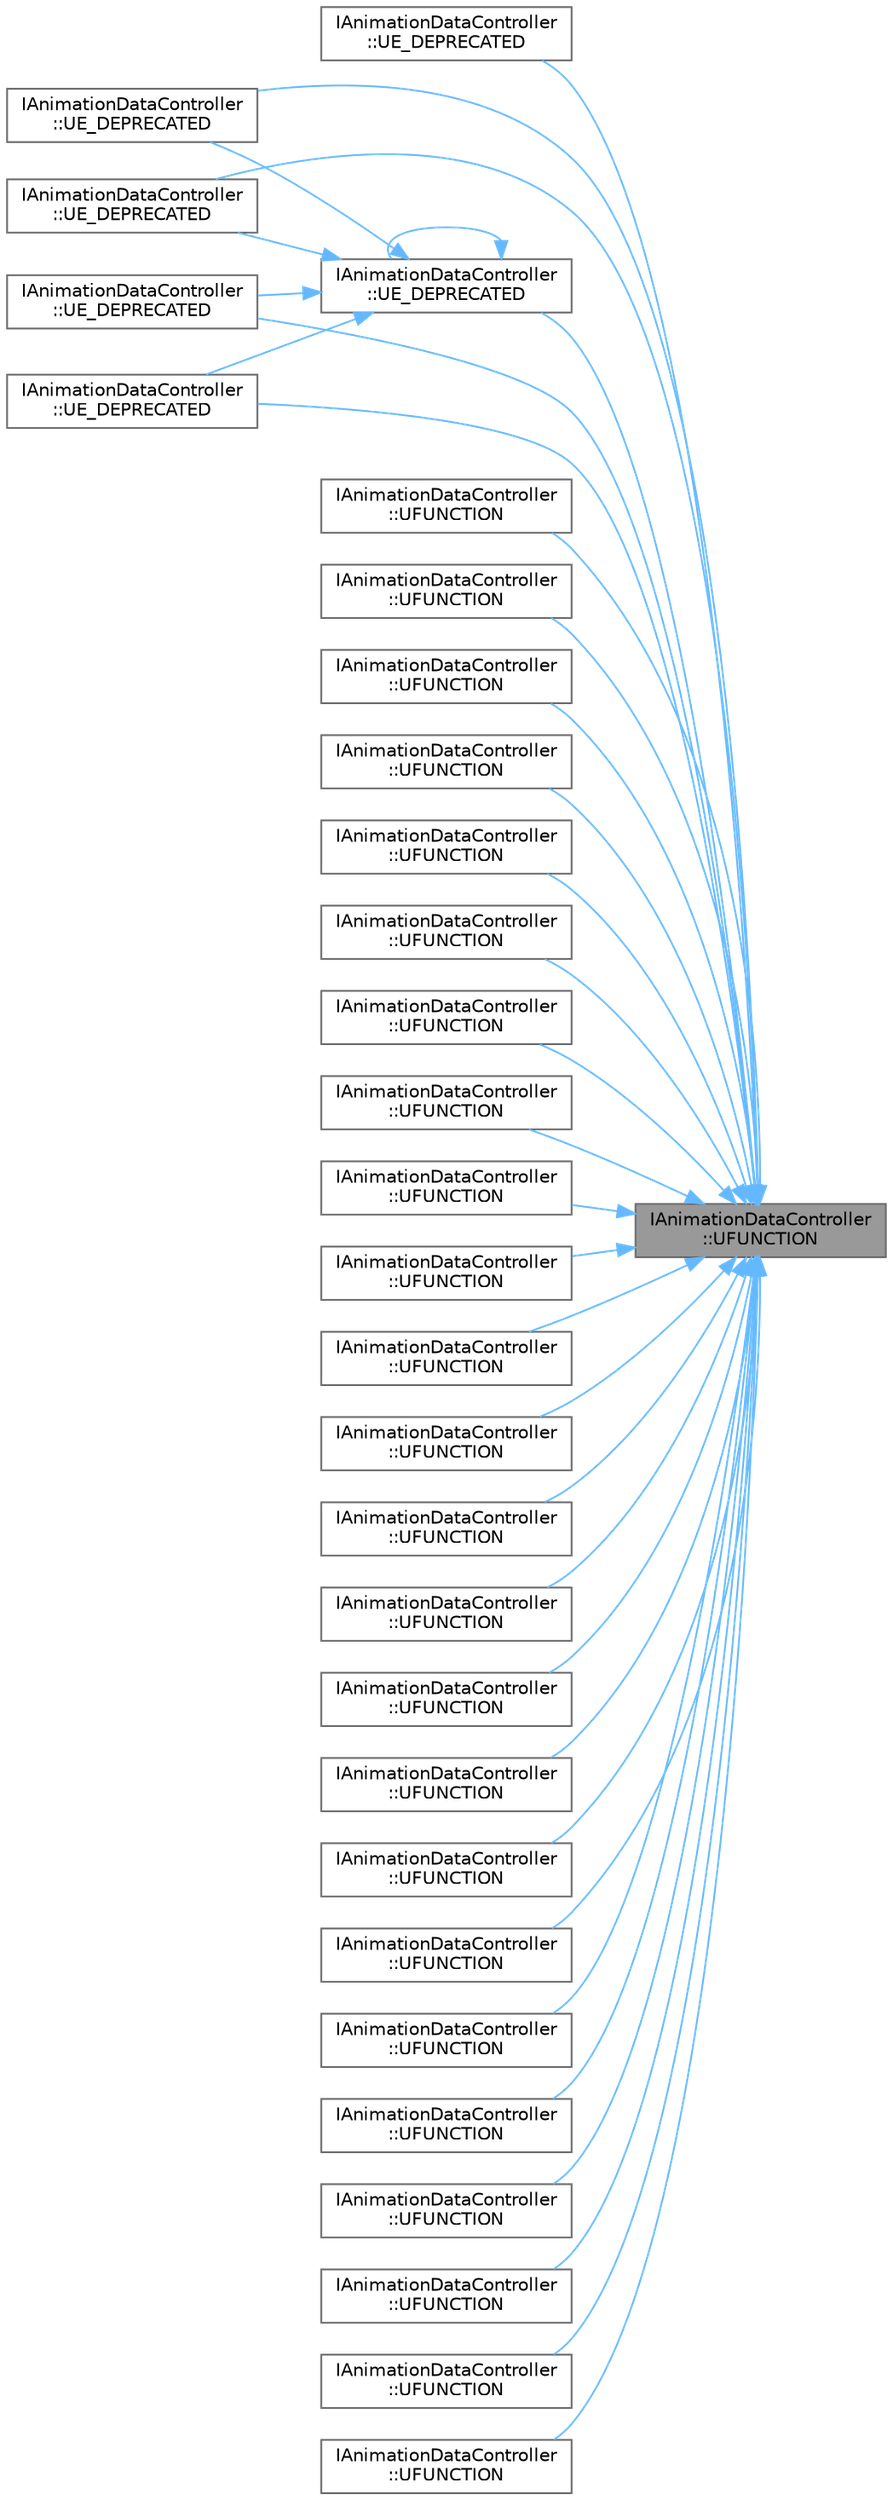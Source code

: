 digraph "IAnimationDataController::UFUNCTION"
{
 // INTERACTIVE_SVG=YES
 // LATEX_PDF_SIZE
  bgcolor="transparent";
  edge [fontname=Helvetica,fontsize=10,labelfontname=Helvetica,labelfontsize=10];
  node [fontname=Helvetica,fontsize=10,shape=box,height=0.2,width=0.4];
  rankdir="RL";
  Node1 [id="Node000001",label="IAnimationDataController\l::UFUNCTION",height=0.2,width=0.4,color="gray40", fillcolor="grey60", style="filled", fontcolor="black",tooltip="Sets the AnimDataModel instance this controller is supposed to be targeting."];
  Node1 -> Node2 [id="edge1_Node000001_Node000002",dir="back",color="steelblue1",style="solid",tooltip=" "];
  Node2 [id="Node000002",label="IAnimationDataController\l::UE_DEPRECATED",height=0.2,width=0.4,color="grey40", fillcolor="white", style="filled",URL="$d5/db0/classIAnimationDataController.html#ac9e514f61d947b5d3b502518f1c22c2a",tooltip="Inserts a new bone animation track for the provided name, at the provided index."];
  Node1 -> Node3 [id="edge2_Node000001_Node000003",dir="back",color="steelblue1",style="solid",tooltip=" "];
  Node3 [id="Node000003",label="IAnimationDataController\l::UE_DEPRECATED",height=0.2,width=0.4,color="grey40", fillcolor="white", style="filled",URL="$d5/db0/classIAnimationDataController.html#a2b52ffcf5abf77bb28d5d6c87a938324",tooltip=" "];
  Node1 -> Node4 [id="edge3_Node000001_Node000004",dir="back",color="steelblue1",style="solid",tooltip=" "];
  Node4 [id="Node000004",label="IAnimationDataController\l::UE_DEPRECATED",height=0.2,width=0.4,color="grey40", fillcolor="white", style="filled",URL="$d5/db0/classIAnimationDataController.html#a50f06f133a9791e5b9341d8a9e86f430",tooltip=" "];
  Node1 -> Node5 [id="edge4_Node000001_Node000005",dir="back",color="steelblue1",style="solid",tooltip=" "];
  Node5 [id="Node000005",label="IAnimationDataController\l::UE_DEPRECATED",height=0.2,width=0.4,color="grey40", fillcolor="white", style="filled",URL="$d5/db0/classIAnimationDataController.html#aff931e7882fb168b7dc9257194b6881a",tooltip=" "];
  Node5 -> Node3 [id="edge5_Node000005_Node000003",dir="back",color="steelblue1",style="solid",tooltip=" "];
  Node5 -> Node4 [id="edge6_Node000005_Node000004",dir="back",color="steelblue1",style="solid",tooltip=" "];
  Node5 -> Node5 [id="edge7_Node000005_Node000005",dir="back",color="steelblue1",style="solid",tooltip=" "];
  Node5 -> Node6 [id="edge8_Node000005_Node000006",dir="back",color="steelblue1",style="solid",tooltip=" "];
  Node6 [id="Node000006",label="IAnimationDataController\l::UE_DEPRECATED",height=0.2,width=0.4,color="grey40", fillcolor="white", style="filled",URL="$d5/db0/classIAnimationDataController.html#aade5c40371fb7ced811645064784f3a3",tooltip="Adds a new bone animation track for the provided name."];
  Node5 -> Node7 [id="edge9_Node000005_Node000007",dir="back",color="steelblue1",style="solid",tooltip=" "];
  Node7 [id="Node000007",label="IAnimationDataController\l::UE_DEPRECATED",height=0.2,width=0.4,color="grey40", fillcolor="white", style="filled",URL="$d5/db0/classIAnimationDataController.html#af982209c25beb7dd426dde63cad49ed3",tooltip="Updates the display name values for any stored curve, with the names being retrieved from the provide..."];
  Node1 -> Node6 [id="edge10_Node000001_Node000006",dir="back",color="steelblue1",style="solid",tooltip=" "];
  Node1 -> Node7 [id="edge11_Node000001_Node000007",dir="back",color="steelblue1",style="solid",tooltip=" "];
  Node1 -> Node8 [id="edge12_Node000001_Node000008",dir="back",color="steelblue1",style="solid",tooltip=" "];
  Node8 [id="Node000008",label="IAnimationDataController\l::UFUNCTION",height=0.2,width=0.4,color="grey40", fillcolor="white", style="filled",URL="$d5/db0/classIAnimationDataController.html#ae0fa6d44efb6deae9cacb6e72270f39e",tooltip="Adds a new curve with the provided information."];
  Node1 -> Node9 [id="edge13_Node000001_Node000009",dir="back",color="steelblue1",style="solid",tooltip=" "];
  Node9 [id="Node000009",label="IAnimationDataController\l::UFUNCTION",height=0.2,width=0.4,color="grey40", fillcolor="white", style="filled",URL="$d5/db0/classIAnimationDataController.html#a21cb88090b99af8d5afab98dd4c21396",tooltip="Duplicated the curve with the identifier."];
  Node1 -> Node10 [id="edge14_Node000001_Node000010",dir="back",color="steelblue1",style="solid",tooltip=" "];
  Node10 [id="Node000010",label="IAnimationDataController\l::UFUNCTION",height=0.2,width=0.4,color="grey40", fillcolor="white", style="filled",URL="$d5/db0/classIAnimationDataController.html#ae3309475cb493ff94d10adf26945bdce",tooltip="Removes an existing bone animation track with the provided name."];
  Node1 -> Node11 [id="edge15_Node000001_Node000011",dir="back",color="steelblue1",style="solid",tooltip=" "];
  Node11 [id="Node000011",label="IAnimationDataController\l::UFUNCTION",height=0.2,width=0.4,color="grey40", fillcolor="white", style="filled",URL="$d5/db0/classIAnimationDataController.html#a985a8f748dae7a9f119e8838118428cf",tooltip="Remove the curve with provided identifier."];
  Node1 -> Node12 [id="edge16_Node000001_Node000012",dir="back",color="steelblue1",style="solid",tooltip=" "];
  Node12 [id="Node000012",label="IAnimationDataController\l::UFUNCTION",height=0.2,width=0.4,color="grey40", fillcolor="white", style="filled",URL="$d5/db0/classIAnimationDataController.html#a92fce82ab7348661547789bf828cff02",tooltip="Remove a single key from the curve with provided identifier and name."];
  Node1 -> Node13 [id="edge17_Node000001_Node000013",dir="back",color="steelblue1",style="solid",tooltip=" "];
  Node13 [id="Node000013",label="IAnimationDataController\l::UFUNCTION",height=0.2,width=0.4,color="grey40", fillcolor="white", style="filled",URL="$d5/db0/classIAnimationDataController.html#a98dff74a3490db7250255862bc91d574",tooltip="Removes a single key for the transform curve with provided identifier."];
  Node1 -> Node14 [id="edge18_Node000001_Node000014",dir="back",color="steelblue1",style="solid",tooltip=" "];
  Node14 [id="Node000014",label="IAnimationDataController\l::UFUNCTION",height=0.2,width=0.4,color="grey40", fillcolor="white", style="filled",URL="$d5/db0/classIAnimationDataController.html#ad2b77f4354aad43daf3132c8ceab776a",tooltip="Renames the curve with provided identifier."];
  Node1 -> Node15 [id="edge19_Node000001_Node000015",dir="back",color="steelblue1",style="solid",tooltip=" "];
  Node15 [id="Node000015",label="IAnimationDataController\l::UFUNCTION",height=0.2,width=0.4,color="grey40", fillcolor="white", style="filled",URL="$d5/db0/classIAnimationDataController.html#a183d4b18b04ac03c25ab294e5f5f0a98",tooltip="Scales the curve with provided identifier."];
  Node1 -> Node16 [id="edge20_Node000001_Node000016",dir="back",color="steelblue1",style="solid",tooltip=" "];
  Node16 [id="Node000016",label="IAnimationDataController\l::UFUNCTION",height=0.2,width=0.4,color="grey40", fillcolor="white", style="filled",URL="$d5/db0/classIAnimationDataController.html#ac2e8014aaaded9f509b2e95733df1130",tooltip="Removes an existing bone animation track with the provided name."];
  Node1 -> Node17 [id="edge21_Node000001_Node000017",dir="back",color="steelblue1",style="solid",tooltip=" "];
  Node17 [id="Node000017",label="IAnimationDataController\l::UFUNCTION",height=0.2,width=0.4,color="grey40", fillcolor="white", style="filled",URL="$d5/db0/classIAnimationDataController.html#a7d6c97601f9648464d43f258cc9cecf4",tooltip="Changes the color of the curve with provided identifier."];
  Node1 -> Node18 [id="edge22_Node000001_Node000018",dir="back",color="steelblue1",style="solid",tooltip=" "];
  Node18 [id="Node000018",label="IAnimationDataController\l::UFUNCTION",height=0.2,width=0.4,color="grey40", fillcolor="white", style="filled",URL="$d5/db0/classIAnimationDataController.html#ad128c9ec3e5fa25365509703f3318e1e",tooltip="Changes the comment of the curve with provided identifier."];
  Node1 -> Node19 [id="edge23_Node000001_Node000019",dir="back",color="steelblue1",style="solid",tooltip=" "];
  Node19 [id="Node000019",label="IAnimationDataController\l::UFUNCTION",height=0.2,width=0.4,color="grey40", fillcolor="white", style="filled",URL="$d5/db0/classIAnimationDataController.html#aa40a6cf9fbadfcc872cfb6c0977c0073",tooltip="Set an individual flag for the curve with provided identifier."];
  Node1 -> Node20 [id="edge24_Node000001_Node000020",dir="back",color="steelblue1",style="solid",tooltip=" "];
  Node20 [id="Node000020",label="IAnimationDataController\l::UFUNCTION",height=0.2,width=0.4,color="grey40", fillcolor="white", style="filled",URL="$d5/db0/classIAnimationDataController.html#aba2d0d9fbf5826dce5f28de617acd2f8",tooltip="Replace the flags for the curve with provided identifier."];
  Node1 -> Node21 [id="edge25_Node000001_Node000021",dir="back",color="steelblue1",style="solid",tooltip=" "];
  Node21 [id="Node000021",label="IAnimationDataController\l::UFUNCTION",height=0.2,width=0.4,color="grey40", fillcolor="white", style="filled",URL="$d5/db0/classIAnimationDataController.html#ad1fca6c9436e692fb0d43928a1373ef8",tooltip="Sets a single key for the curve with provided identifier and name."];
  Node1 -> Node22 [id="edge26_Node000001_Node000022",dir="back",color="steelblue1",style="solid",tooltip=" "];
  Node22 [id="Node000022",label="IAnimationDataController\l::UFUNCTION",height=0.2,width=0.4,color="grey40", fillcolor="white", style="filled",URL="$d5/db0/classIAnimationDataController.html#a6fbd90f8651916b206d0ff94d16dac12",tooltip="Replace the keys for the curve with provided identifier and name."];
  Node1 -> Node23 [id="edge27_Node000001_Node000023",dir="back",color="steelblue1",style="solid",tooltip=" "];
  Node23 [id="Node000023",label="IAnimationDataController\l::UFUNCTION",height=0.2,width=0.4,color="grey40", fillcolor="white", style="filled",URL="$d5/db0/classIAnimationDataController.html#a903c9e2192522284598e9f2f394aa56f",tooltip="Sets a single key for the transform curve with provided identifier."];
  Node1 -> Node24 [id="edge28_Node000001_Node000024",dir="back",color="steelblue1",style="solid",tooltip=" "];
  Node24 [id="Node000024",label="IAnimationDataController\l::UFUNCTION",height=0.2,width=0.4,color="grey40", fillcolor="white", style="filled",URL="$d5/db0/classIAnimationDataController.html#a497a36b7778db7e6e76beee29192b56c",tooltip="Replace the keys for the transform curve with provided identifier."];
  Node1 -> Node25 [id="edge29_Node000001_Node000025",dir="back",color="steelblue1",style="solid",tooltip=" "];
  Node25 [id="Node000025",label="IAnimationDataController\l::UFUNCTION",height=0.2,width=0.4,color="grey40", fillcolor="white", style="filled",URL="$d5/db0/classIAnimationDataController.html#a340bf4c4d9c20149dbc80bae2a71bf02",tooltip="Closes a previously opened interaction bracket, used for combining a set of controller actions."];
  Node1 -> Node26 [id="edge30_Node000001_Node000026",dir="back",color="steelblue1",style="solid",tooltip=" "];
  Node26 [id="Node000026",label="IAnimationDataController\l::UFUNCTION",height=0.2,width=0.4,color="grey40", fillcolor="white", style="filled",URL="$d5/db0/classIAnimationDataController.html#a6f87db696581c7156aa467155f569fca",tooltip="Removes all existing Bone Animation tracks."];
  Node1 -> Node27 [id="edge31_Node000001_Node000027",dir="back",color="steelblue1",style="solid",tooltip=" "];
  Node27 [id="Node000027",label="IAnimationDataController\l::UFUNCTION",height=0.2,width=0.4,color="grey40", fillcolor="white", style="filled",URL="$d5/db0/classIAnimationDataController.html#ae30d6d6a7b6820098112e2569e80df29",tooltip="Removes all the curves of the provided type."];
  Node1 -> Node28 [id="edge32_Node000001_Node000028",dir="back",color="steelblue1",style="solid",tooltip=" "];
  Node28 [id="Node000028",label="IAnimationDataController\l::UFUNCTION",height=0.2,width=0.4,color="grey40", fillcolor="white", style="filled",URL="$d5/db0/classIAnimationDataController.html#ac14d31518dfa9b70e4363ce82a8869c7",tooltip="Sets the total play-able length in seconds and resizes curves."];
  Node1 -> Node29 [id="edge33_Node000001_Node000029",dir="back",color="steelblue1",style="solid",tooltip=" "];
  Node29 [id="Node000029",label="IAnimationDataController\l::UFUNCTION",height=0.2,width=0.4,color="grey40", fillcolor="white", style="filled",URL="$d5/db0/classIAnimationDataController.html#a7559f73880c577a9120330818ced344b",tooltip=" "];
  Node1 -> Node30 [id="edge34_Node000001_Node000030",dir="back",color="steelblue1",style="solid",tooltip=" "];
  Node30 [id="Node000030",label="IAnimationDataController\l::UFUNCTION",height=0.2,width=0.4,color="grey40", fillcolor="white", style="filled",URL="$d5/db0/classIAnimationDataController.html#a04ca8fc1ae6df14b14377113f008e682",tooltip="Sets the frame rate according to which the bone animation is expected to be sampled."];
  Node1 -> Node31 [id="edge35_Node000001_Node000031",dir="back",color="steelblue1",style="solid",tooltip=" "];
  Node31 [id="Node000031",label="IAnimationDataController\l::UFUNCTION",height=0.2,width=0.4,color="grey40", fillcolor="white", style="filled",URL="$d5/db0/classIAnimationDataController.html#a031b2d65373a094ff6451145fefd4601",tooltip="Sets the total play-able length in seconds."];
}
